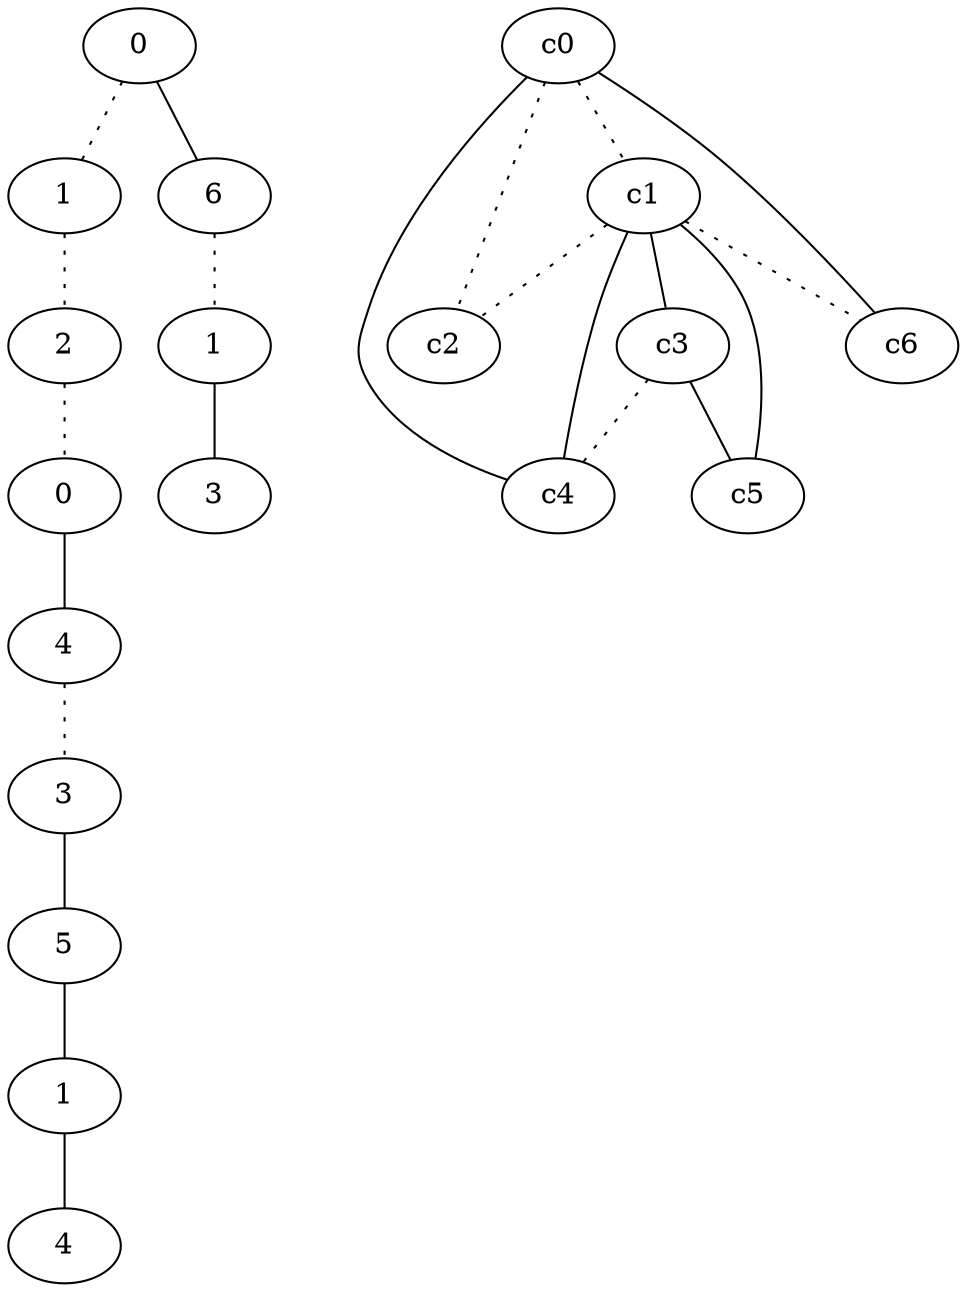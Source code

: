 graph {
a0[label=0];
a1[label=1];
a2[label=2];
a3[label=0];
a4[label=4];
a5[label=3];
a6[label=5];
a7[label=1];
a8[label=4];
a9[label=6];
a10[label=1];
a11[label=3];
a0 -- a1 [style=dotted];
a0 -- a9;
a1 -- a2 [style=dotted];
a2 -- a3 [style=dotted];
a3 -- a4;
a4 -- a5 [style=dotted];
a5 -- a6;
a6 -- a7;
a7 -- a8;
a9 -- a10 [style=dotted];
a10 -- a11;
c0 -- c1 [style=dotted];
c0 -- c2 [style=dotted];
c0 -- c4;
c0 -- c6;
c1 -- c2 [style=dotted];
c1 -- c3;
c1 -- c4;
c1 -- c5;
c1 -- c6 [style=dotted];
c3 -- c4 [style=dotted];
c3 -- c5;
}
